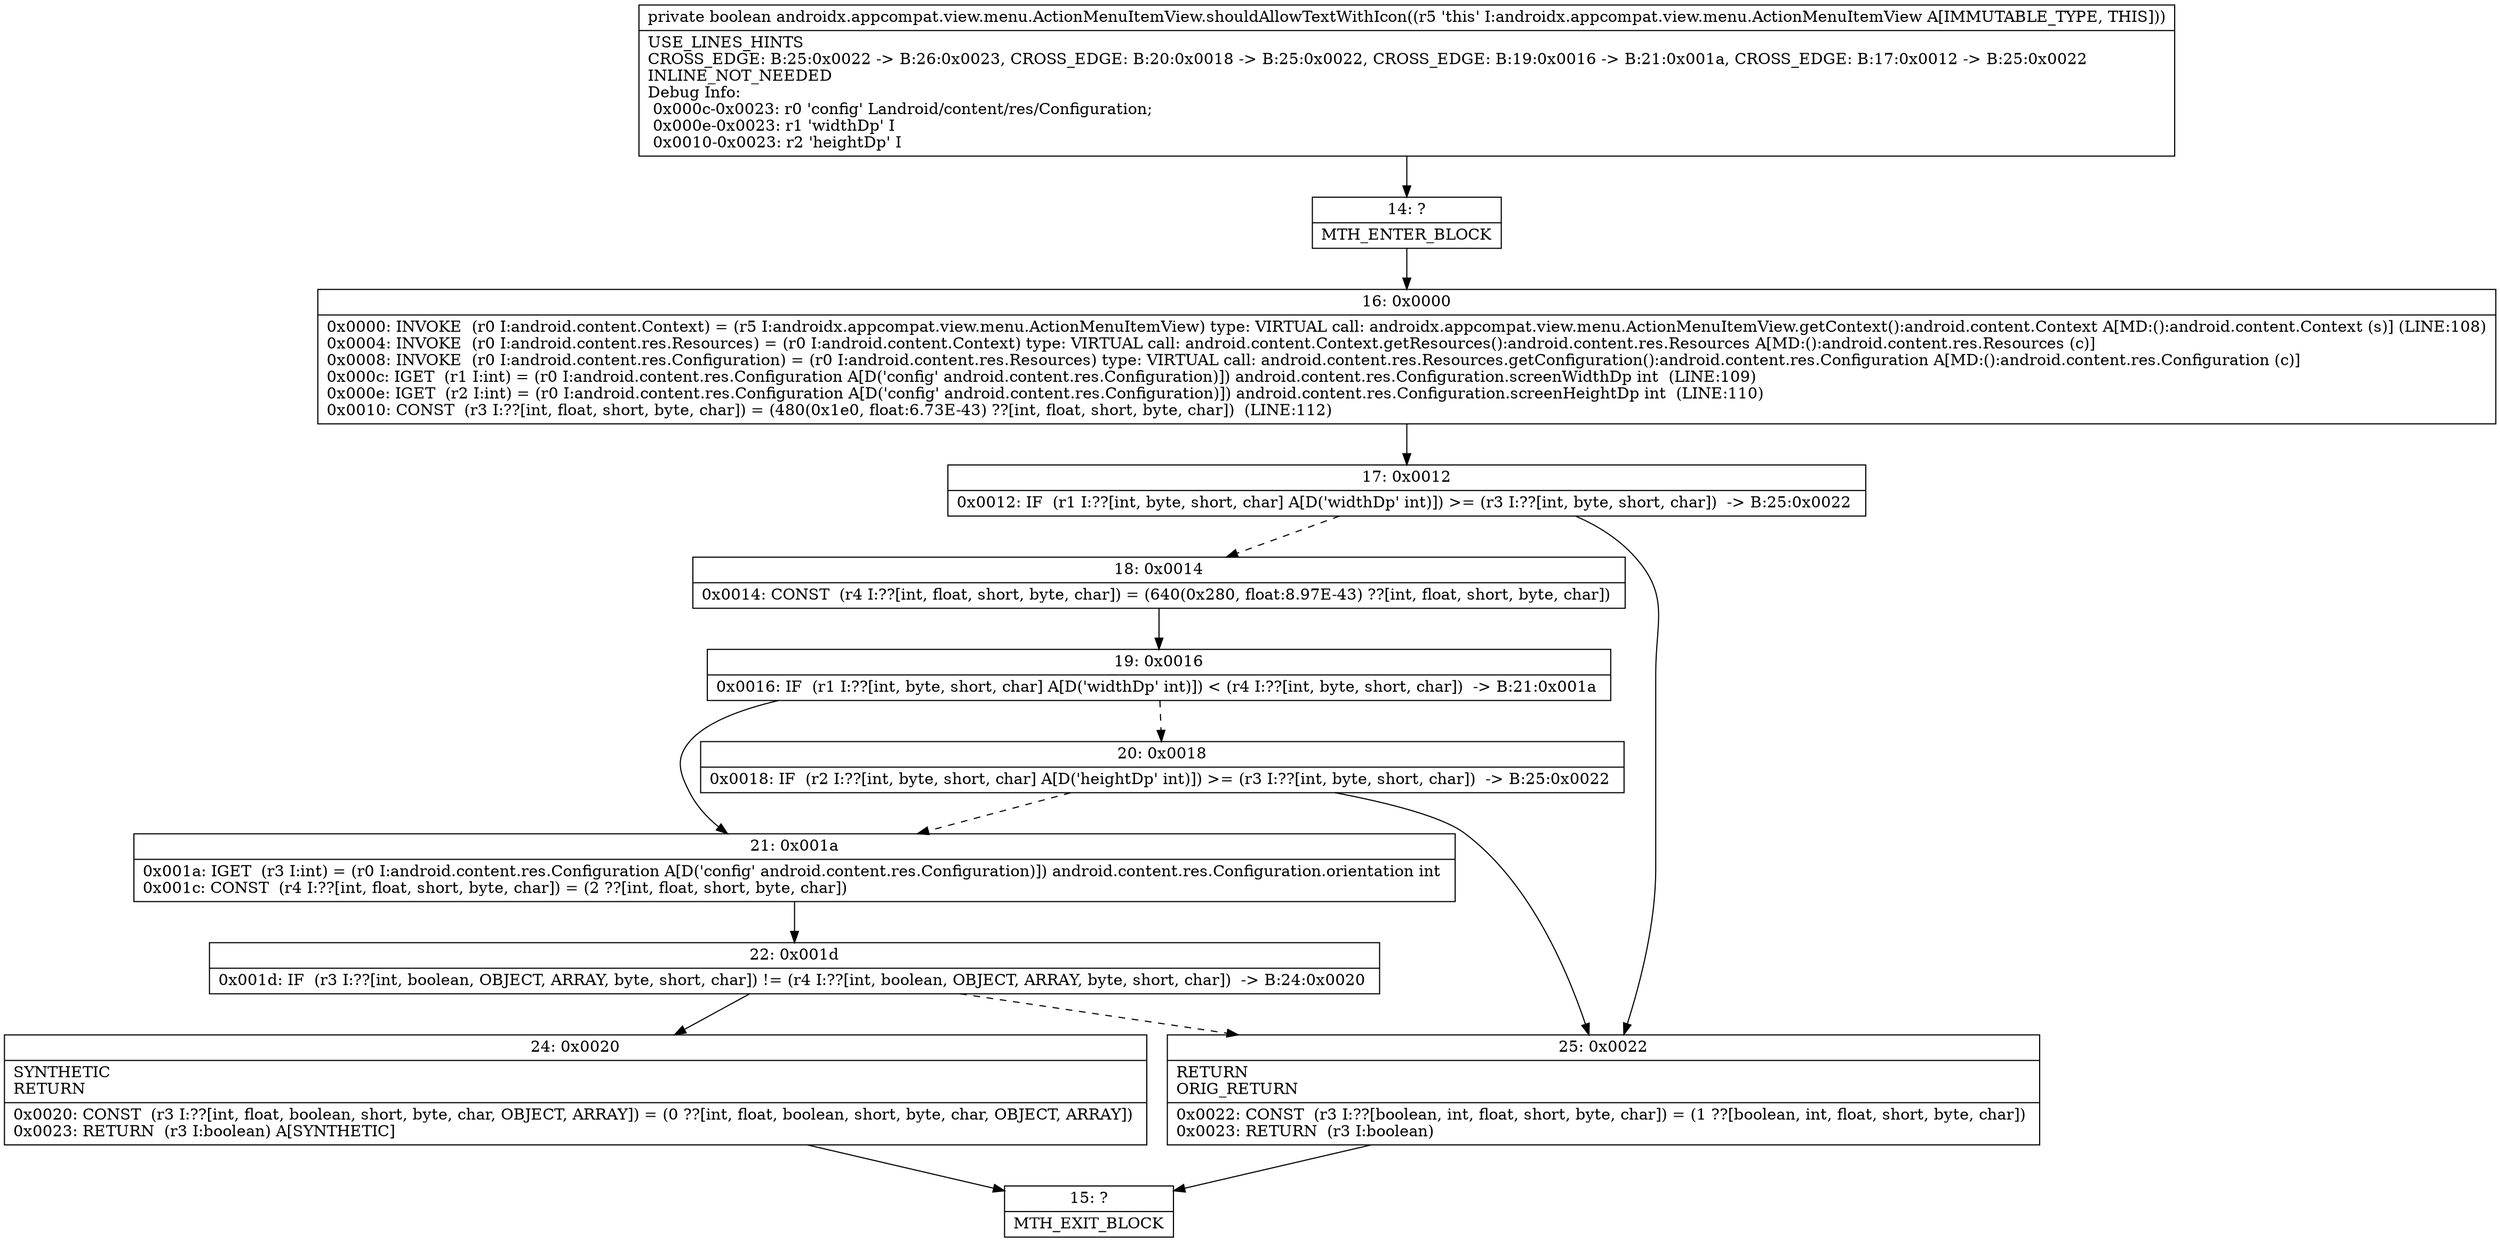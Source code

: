 digraph "CFG forandroidx.appcompat.view.menu.ActionMenuItemView.shouldAllowTextWithIcon()Z" {
Node_14 [shape=record,label="{14\:\ ?|MTH_ENTER_BLOCK\l}"];
Node_16 [shape=record,label="{16\:\ 0x0000|0x0000: INVOKE  (r0 I:android.content.Context) = (r5 I:androidx.appcompat.view.menu.ActionMenuItemView) type: VIRTUAL call: androidx.appcompat.view.menu.ActionMenuItemView.getContext():android.content.Context A[MD:():android.content.Context (s)] (LINE:108)\l0x0004: INVOKE  (r0 I:android.content.res.Resources) = (r0 I:android.content.Context) type: VIRTUAL call: android.content.Context.getResources():android.content.res.Resources A[MD:():android.content.res.Resources (c)]\l0x0008: INVOKE  (r0 I:android.content.res.Configuration) = (r0 I:android.content.res.Resources) type: VIRTUAL call: android.content.res.Resources.getConfiguration():android.content.res.Configuration A[MD:():android.content.res.Configuration (c)]\l0x000c: IGET  (r1 I:int) = (r0 I:android.content.res.Configuration A[D('config' android.content.res.Configuration)]) android.content.res.Configuration.screenWidthDp int  (LINE:109)\l0x000e: IGET  (r2 I:int) = (r0 I:android.content.res.Configuration A[D('config' android.content.res.Configuration)]) android.content.res.Configuration.screenHeightDp int  (LINE:110)\l0x0010: CONST  (r3 I:??[int, float, short, byte, char]) = (480(0x1e0, float:6.73E\-43) ??[int, float, short, byte, char])  (LINE:112)\l}"];
Node_17 [shape=record,label="{17\:\ 0x0012|0x0012: IF  (r1 I:??[int, byte, short, char] A[D('widthDp' int)]) \>= (r3 I:??[int, byte, short, char])  \-\> B:25:0x0022 \l}"];
Node_18 [shape=record,label="{18\:\ 0x0014|0x0014: CONST  (r4 I:??[int, float, short, byte, char]) = (640(0x280, float:8.97E\-43) ??[int, float, short, byte, char]) \l}"];
Node_19 [shape=record,label="{19\:\ 0x0016|0x0016: IF  (r1 I:??[int, byte, short, char] A[D('widthDp' int)]) \< (r4 I:??[int, byte, short, char])  \-\> B:21:0x001a \l}"];
Node_20 [shape=record,label="{20\:\ 0x0018|0x0018: IF  (r2 I:??[int, byte, short, char] A[D('heightDp' int)]) \>= (r3 I:??[int, byte, short, char])  \-\> B:25:0x0022 \l}"];
Node_21 [shape=record,label="{21\:\ 0x001a|0x001a: IGET  (r3 I:int) = (r0 I:android.content.res.Configuration A[D('config' android.content.res.Configuration)]) android.content.res.Configuration.orientation int \l0x001c: CONST  (r4 I:??[int, float, short, byte, char]) = (2 ??[int, float, short, byte, char]) \l}"];
Node_22 [shape=record,label="{22\:\ 0x001d|0x001d: IF  (r3 I:??[int, boolean, OBJECT, ARRAY, byte, short, char]) != (r4 I:??[int, boolean, OBJECT, ARRAY, byte, short, char])  \-\> B:24:0x0020 \l}"];
Node_24 [shape=record,label="{24\:\ 0x0020|SYNTHETIC\lRETURN\l|0x0020: CONST  (r3 I:??[int, float, boolean, short, byte, char, OBJECT, ARRAY]) = (0 ??[int, float, boolean, short, byte, char, OBJECT, ARRAY]) \l0x0023: RETURN  (r3 I:boolean) A[SYNTHETIC]\l}"];
Node_15 [shape=record,label="{15\:\ ?|MTH_EXIT_BLOCK\l}"];
Node_25 [shape=record,label="{25\:\ 0x0022|RETURN\lORIG_RETURN\l|0x0022: CONST  (r3 I:??[boolean, int, float, short, byte, char]) = (1 ??[boolean, int, float, short, byte, char]) \l0x0023: RETURN  (r3 I:boolean) \l}"];
MethodNode[shape=record,label="{private boolean androidx.appcompat.view.menu.ActionMenuItemView.shouldAllowTextWithIcon((r5 'this' I:androidx.appcompat.view.menu.ActionMenuItemView A[IMMUTABLE_TYPE, THIS]))  | USE_LINES_HINTS\lCROSS_EDGE: B:25:0x0022 \-\> B:26:0x0023, CROSS_EDGE: B:20:0x0018 \-\> B:25:0x0022, CROSS_EDGE: B:19:0x0016 \-\> B:21:0x001a, CROSS_EDGE: B:17:0x0012 \-\> B:25:0x0022\lINLINE_NOT_NEEDED\lDebug Info:\l  0x000c\-0x0023: r0 'config' Landroid\/content\/res\/Configuration;\l  0x000e\-0x0023: r1 'widthDp' I\l  0x0010\-0x0023: r2 'heightDp' I\l}"];
MethodNode -> Node_14;Node_14 -> Node_16;
Node_16 -> Node_17;
Node_17 -> Node_18[style=dashed];
Node_17 -> Node_25;
Node_18 -> Node_19;
Node_19 -> Node_20[style=dashed];
Node_19 -> Node_21;
Node_20 -> Node_21[style=dashed];
Node_20 -> Node_25;
Node_21 -> Node_22;
Node_22 -> Node_24;
Node_22 -> Node_25[style=dashed];
Node_24 -> Node_15;
Node_25 -> Node_15;
}

